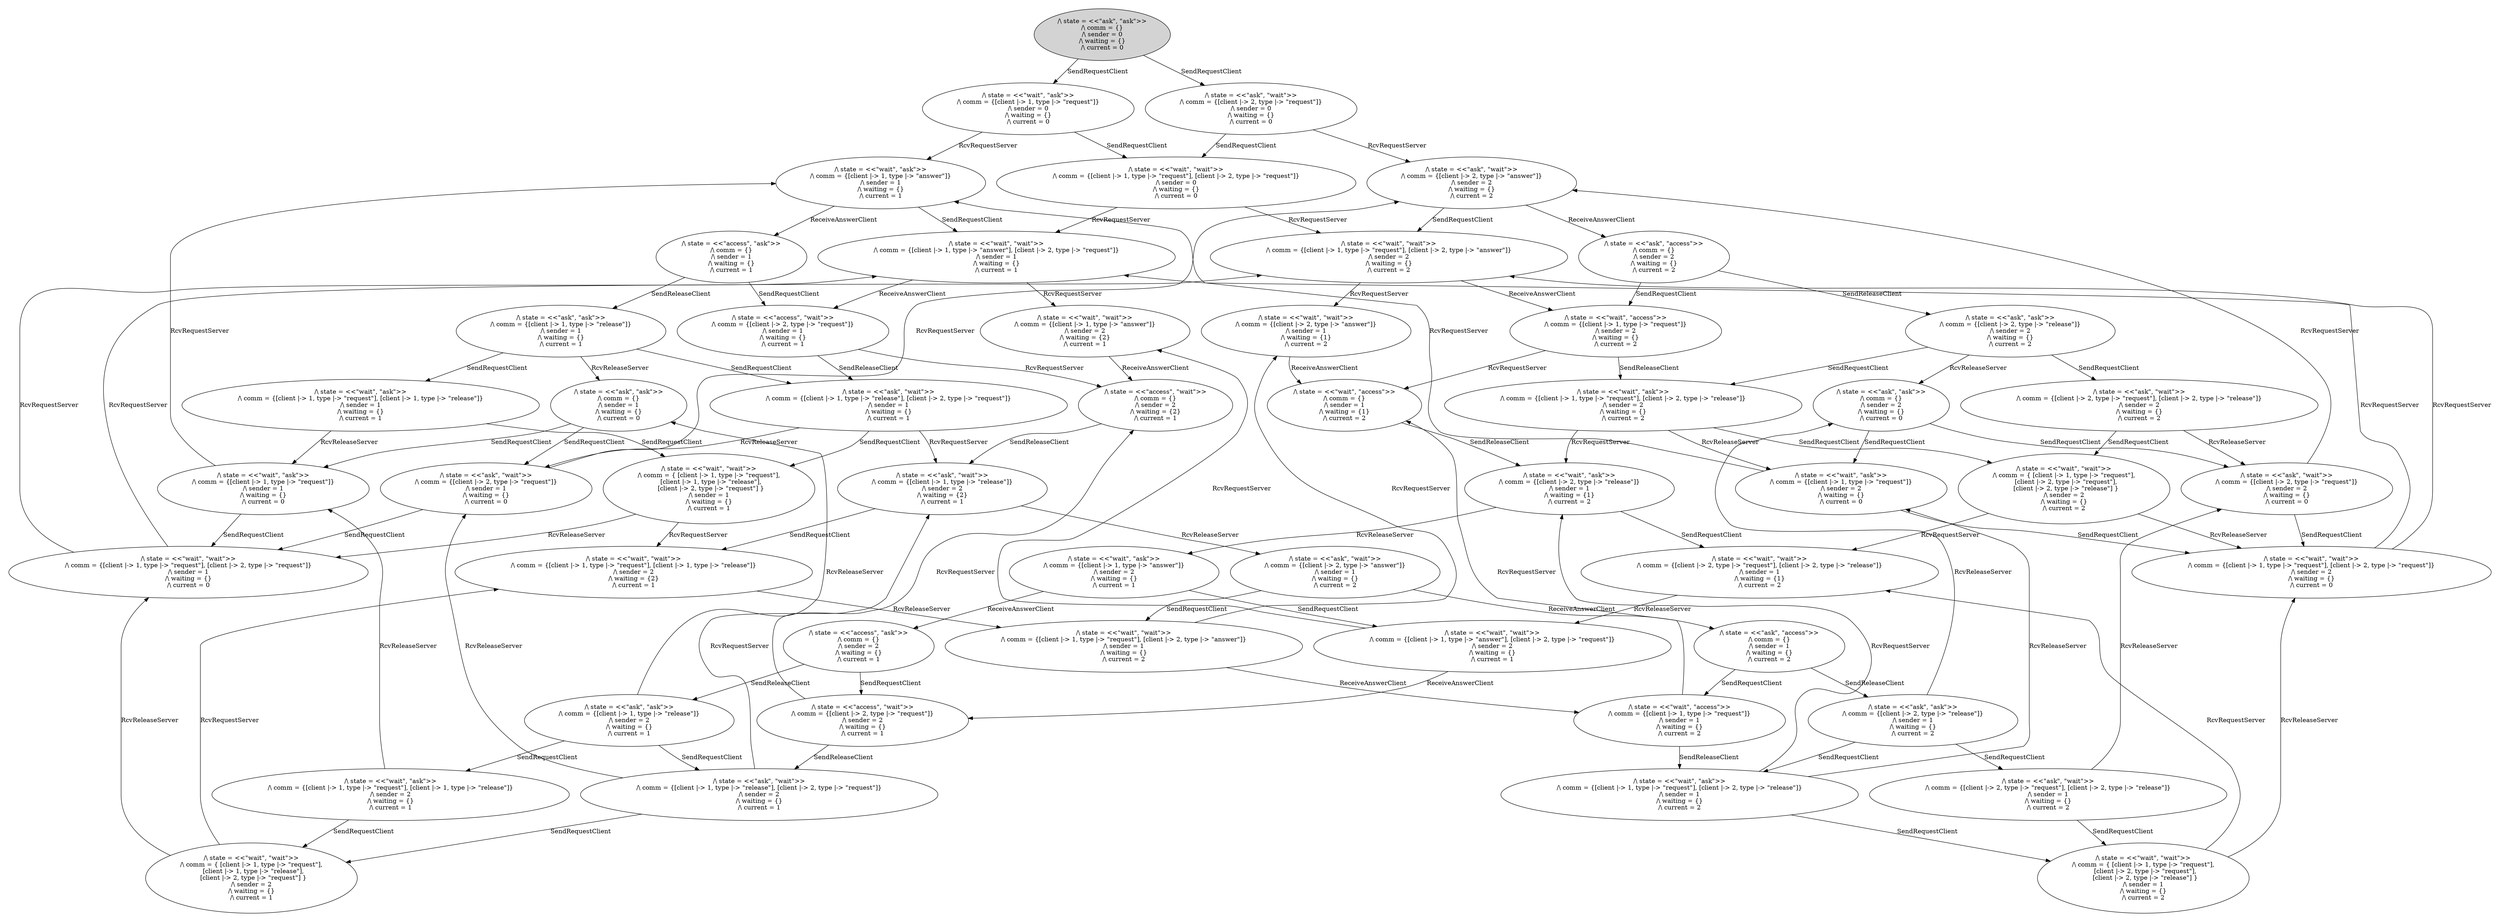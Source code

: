 strict digraph DiskGraph {
nodesep=0.35;
subgraph cluster_graph {
color="white";
-3118685746793989626 [label="/\\ state = <<\"ask\", \"ask\">>\n/\\ comm = {}\n/\\ sender = 0\n/\\ waiting = {}\n/\\ current = 0",style = filled]
-3118685746793989626 -> 6850814076483573907 [label="SendRequestClient",color="black",fontcolor="black"];
6850814076483573907 [label="/\\ state = <<\"wait\", \"ask\">>\n/\\ comm = {[client |-> 1, type |-> \"request\"]}\n/\\ sender = 0\n/\\ waiting = {}\n/\\ current = 0"];
-3118685746793989626 -> 607406726348964133 [label="SendRequestClient",color="black",fontcolor="black"];
607406726348964133 [label="/\\ state = <<\"ask\", \"wait\">>\n/\\ comm = {[client |-> 2, type |-> \"request\"]}\n/\\ sender = 0\n/\\ waiting = {}\n/\\ current = 0"];
6850814076483573907 -> -4757312786517222802 [label="RcvRequestServer",color="black",fontcolor="black"];
-4757312786517222802 [label="/\\ state = <<\"wait\", \"ask\">>\n/\\ comm = {[client |-> 1, type |-> \"answer\"]}\n/\\ sender = 1\n/\\ waiting = {}\n/\\ current = 1"];
607406726348964133 -> -3182034704386601070 [label="RcvRequestServer",color="black",fontcolor="black"];
-3182034704386601070 [label="/\\ state = <<\"ask\", \"wait\">>\n/\\ comm = {[client |-> 2, type |-> \"answer\"]}\n/\\ sender = 2\n/\\ waiting = {}\n/\\ current = 2"];
-4757312786517222802 -> 5907632006248396881 [label="ReceiveAnswerClient",color="black",fontcolor="black"];
5907632006248396881 [label="/\\ state = <<\"access\", \"ask\">>\n/\\ comm = {}\n/\\ sender = 1\n/\\ waiting = {}\n/\\ current = 1"];
6850814076483573907 -> -4757312786517222802 [label="RcvRequestServer",color="black",fontcolor="black"];
-4757312786517222802 -> -4979698800648516646 [label="SendRequestClient",color="black",fontcolor="black"];
-4979698800648516646 [label="/\\ state = <<\"wait\", \"wait\">>\n/\\ comm = {[client |-> 1, type |-> \"answer\"], [client |-> 2, type |-> \"request\"]}\n/\\ sender = 1\n/\\ waiting = {}\n/\\ current = 1"];
6850814076483573907 -> -4717678288934336416 [label="SendRequestClient",color="black",fontcolor="black"];
-3182034704386601070 -> -1353533934005225648 [label="SendRequestClient",color="black",fontcolor="black"];
-1353533934005225648 [label="/\\ state = <<\"wait\", \"wait\">>\n/\\ comm = {[client |-> 1, type |-> \"request\"], [client |-> 2, type |-> \"answer\"]}\n/\\ sender = 2\n/\\ waiting = {}\n/\\ current = 2"];
5907632006248396881 -> 3723095187850623044 [label="SendReleaseClient",color="black",fontcolor="black"];
3723095187850623044 [label="/\\ state = <<\"ask\", \"ask\">>\n/\\ comm = {[client |-> 1, type |-> \"release\"]}\n/\\ sender = 1\n/\\ waiting = {}\n/\\ current = 1"];
-3182034704386601070 -> 1504518250375017865 [label="ReceiveAnswerClient",color="black",fontcolor="black"];
1504518250375017865 [label="/\\ state = <<\"ask\", \"access\">>\n/\\ comm = {}\n/\\ sender = 2\n/\\ waiting = {}\n/\\ current = 2"];
607406726348964133 -> -4717678288934336416 [label="SendRequestClient",color="black",fontcolor="black"];
-4717678288934336416 [label="/\\ state = <<\"wait\", \"wait\">>\n/\\ comm = {[client |-> 1, type |-> \"request\"], [client |-> 2, type |-> \"request\"]}\n/\\ sender = 0\n/\\ waiting = {}\n/\\ current = 0"];
5907632006248396881 -> -3502681348092540023 [label="SendRequestClient",color="black",fontcolor="black"];
-3502681348092540023 [label="/\\ state = <<\"access\", \"wait\">>\n/\\ comm = {[client |-> 2, type |-> \"request\"]}\n/\\ sender = 1\n/\\ waiting = {}\n/\\ current = 1"];
-4979698800648516646 -> 5414426610955642428 [label="RcvRequestServer",color="black",fontcolor="black"];
5414426610955642428 [label="/\\ state = <<\"wait\", \"wait\">>\n/\\ comm = {[client |-> 1, type |-> \"answer\"]}\n/\\ sender = 2\n/\\ waiting = {2}\n/\\ current = 1"];
3723095187850623044 -> 3094925747407522454 [label="RcvReleaseServer",color="black",fontcolor="black"];
3094925747407522454 [label="/\\ state = <<\"ask\", \"ask\">>\n/\\ comm = {}\n/\\ sender = 1\n/\\ waiting = {}\n/\\ current = 0"];
607406726348964133 -> -3182034704386601070 [label="RcvRequestServer",color="black",fontcolor="black"];
-1353533934005225648 -> -830443670702461557 [label="RcvRequestServer",color="black",fontcolor="black"];
-830443670702461557 [label="/\\ state = <<\"wait\", \"wait\">>\n/\\ comm = {[client |-> 2, type |-> \"answer\"]}\n/\\ sender = 1\n/\\ waiting = {1}\n/\\ current = 2"];
1504518250375017865 -> 6445658215188181121 [label="SendRequestClient",color="black",fontcolor="black"];
6445658215188181121 [label="/\\ state = <<\"wait\", \"access\">>\n/\\ comm = {[client |-> 1, type |-> \"request\"]}\n/\\ sender = 2\n/\\ waiting = {}\n/\\ current = 2"];
3723095187850623044 -> 4304206230271987009 [label="SendRequestClient",color="black",fontcolor="black"];
4304206230271987009 [label="/\\ state = <<\"wait\", \"ask\">>\n/\\ comm = {[client |-> 1, type |-> \"request\"], [client |-> 1, type |-> \"release\"]}\n/\\ sender = 1\n/\\ waiting = {}\n/\\ current = 1"];
-4979698800648516646 -> -3502681348092540023 [label="ReceiveAnswerClient",color="black",fontcolor="black"];
3723095187850623044 -> 3094925747407522454 [label="RcvReleaseServer",color="black",fontcolor="black"];
1504518250375017865 -> 6018378372838544557 [label="SendReleaseClient",color="black",fontcolor="black"];
6018378372838544557 [label="/\\ state = <<\"ask\", \"ask\">>\n/\\ comm = {[client |-> 2, type |-> \"release\"]}\n/\\ sender = 2\n/\\ waiting = {}\n/\\ current = 2"];
-1353533934005225648 -> -830443670702461557 [label="RcvRequestServer",color="black",fontcolor="black"];
-4717678288934336416 -> -4979698800648516646 [label="RcvRequestServer",color="black",fontcolor="black"];
3723095187850623044 -> 6027974427140560353 [label="SendRequestClient",color="black",fontcolor="black"];
6027974427140560353 [label="/\\ state = <<\"ask\", \"wait\">>\n/\\ comm = {[client |-> 1, type |-> \"release\"], [client |-> 2, type |-> \"request\"]}\n/\\ sender = 1\n/\\ waiting = {}\n/\\ current = 1"];
-4979698800648516646 -> 5414426610955642428 [label="RcvRequestServer",color="black",fontcolor="black"];
-3502681348092540023 -> -1183456198635520012 [label="RcvRequestServer",color="black",fontcolor="black"];
-1183456198635520012 [label="/\\ state = <<\"access\", \"wait\">>\n/\\ comm = {}\n/\\ sender = 2\n/\\ waiting = {2}\n/\\ current = 1"];
-4717678288934336416 -> -1353533934005225648 [label="RcvRequestServer",color="black",fontcolor="black"];
-1353533934005225648 -> 6445658215188181121 [label="ReceiveAnswerClient",color="black",fontcolor="black"];
-3502681348092540023 -> 6027974427140560353 [label="SendReleaseClient",color="black",fontcolor="black"];
-4717678288934336416 -> -4979698800648516646 [label="RcvRequestServer",color="black",fontcolor="black"];
5414426610955642428 -> -1183456198635520012 [label="ReceiveAnswerClient",color="black",fontcolor="black"];
-4717678288934336416 -> -1353533934005225648 [label="RcvRequestServer",color="black",fontcolor="black"];
-3502681348092540023 -> -1183456198635520012 [label="RcvRequestServer",color="black",fontcolor="black"];
-830443670702461557 -> 8781921639235269228 [label="ReceiveAnswerClient",color="black",fontcolor="black"];
8781921639235269228 [label="/\\ state = <<\"wait\", \"access\">>\n/\\ comm = {}\n/\\ sender = 1\n/\\ waiting = {1}\n/\\ current = 2"];
4304206230271987009 -> -6820232843878848509 [label="RcvReleaseServer",color="black",fontcolor="black"];
3094925747407522454 -> -6820232843878848509 [label="SendRequestClient",color="black",fontcolor="black"];
-6820232843878848509 [label="/\\ state = <<\"wait\", \"ask\">>\n/\\ comm = {[client |-> 1, type |-> \"request\"]}\n/\\ sender = 1\n/\\ waiting = {}\n/\\ current = 0"];
4304206230271987009 -> -6820232843878848509 [label="RcvReleaseServer",color="black",fontcolor="black"];
6018378372838544557 -> 4622506629782261127 [label="RcvReleaseServer",color="black",fontcolor="black"];
4622506629782261127 [label="/\\ state = <<\"ask\", \"ask\">>\n/\\ comm = {}\n/\\ sender = 2\n/\\ waiting = {}\n/\\ current = 0"];
6445658215188181121 -> 8781921639235269228 [label="RcvRequestServer",color="black",fontcolor="black"];
6018378372838544557 -> 6599207929004466600 [label="SendRequestClient",color="black",fontcolor="black"];
6599207929004466600 [label="/\\ state = <<\"wait\", \"ask\">>\n/\\ comm = {[client |-> 1, type |-> \"request\"], [client |-> 2, type |-> \"release\"]}\n/\\ sender = 2\n/\\ waiting = {}\n/\\ current = 2"];
6018378372838544557 -> 4622506629782261127 [label="RcvReleaseServer",color="black",fontcolor="black"];
4304206230271987009 -> 5812090038464947093 [label="SendRequestClient",color="black",fontcolor="black"];
5812090038464947093 [label="/\\ state = <<\"wait\", \"wait\">>\n/\\ comm = { [client |-> 1, type |-> \"request\"],\n  [client |-> 1, type |-> \"release\"],\n  [client |-> 2, type |-> \"request\"] }\n/\\ sender = 1\n/\\ waiting = {}\n/\\ current = 1"];
3094925747407522454 -> -709703467394125387 [label="SendRequestClient",color="black",fontcolor="black"];
-709703467394125387 [label="/\\ state = <<\"ask\", \"wait\">>\n/\\ comm = {[client |-> 2, type |-> \"request\"]}\n/\\ sender = 1\n/\\ waiting = {}\n/\\ current = 0"];
6027974427140560353 -> -709703467394125387 [label="RcvReleaseServer",color="black",fontcolor="black"];
6018378372838544557 -> 3797306522063813637 [label="SendRequestClient",color="black",fontcolor="black"];
3797306522063813637 [label="/\\ state = <<\"ask\", \"wait\">>\n/\\ comm = {[client |-> 2, type |-> \"request\"], [client |-> 2, type |-> \"release\"]}\n/\\ sender = 2\n/\\ waiting = {}\n/\\ current = 2"];
6445658215188181121 -> 8781921639235269228 [label="RcvRequestServer",color="black",fontcolor="black"];
8781921639235269228 -> 4629841208421920853 [label="SendReleaseClient",color="black",fontcolor="black"];
4629841208421920853 [label="/\\ state = <<\"wait\", \"ask\">>\n/\\ comm = {[client |-> 2, type |-> \"release\"]}\n/\\ sender = 1\n/\\ waiting = {1}\n/\\ current = 2"];
6027974427140560353 -> 2347757201009237164 [label="RcvRequestServer",color="black",fontcolor="black"];
-1183456198635520012 -> 2347757201009237164 [label="SendReleaseClient",color="black",fontcolor="black"];
2347757201009237164 [label="/\\ state = <<\"ask\", \"wait\">>\n/\\ comm = {[client |-> 1, type |-> \"release\"]}\n/\\ sender = 2\n/\\ waiting = {2}\n/\\ current = 1"];
6027974427140560353 -> 5812090038464947093 [label="SendRequestClient",color="black",fontcolor="black"];
-6820232843878848509 -> -4757312786517222802 [label="RcvRequestServer",color="black",fontcolor="black"];
6445658215188181121 -> 6599207929004466600 [label="SendReleaseClient",color="black",fontcolor="black"];
-6820232843878848509 -> -4757312786517222802 [label="RcvRequestServer",color="black",fontcolor="black"];
6027974427140560353 -> -709703467394125387 [label="RcvReleaseServer",color="black",fontcolor="black"];
4622506629782261127 -> -3779442005662830830 [label="SendRequestClient",color="black",fontcolor="black"];
-3779442005662830830 [label="/\\ state = <<\"wait\", \"ask\">>\n/\\ comm = {[client |-> 1, type |-> \"request\"]}\n/\\ sender = 2\n/\\ waiting = {}\n/\\ current = 0"];
6027974427140560353 -> 2347757201009237164 [label="RcvRequestServer",color="black",fontcolor="black"];
-6820232843878848509 -> 4669144093116709104 [label="SendRequestClient",color="black",fontcolor="black"];
4669144093116709104 [label="/\\ state = <<\"wait\", \"wait\">>\n/\\ comm = {[client |-> 1, type |-> \"request\"], [client |-> 2, type |-> \"request\"]}\n/\\ sender = 1\n/\\ waiting = {}\n/\\ current = 0"];
6599207929004466600 -> -3779442005662830830 [label="RcvReleaseServer",color="black",fontcolor="black"];
-709703467394125387 -> -3182034704386601070 [label="RcvRequestServer",color="black",fontcolor="black"];
5812090038464947093 -> 4669144093116709104 [label="RcvReleaseServer",color="black",fontcolor="black"];
4622506629782261127 -> -7137163429403625820 [label="SendRequestClient",color="black",fontcolor="black"];
-7137163429403625820 [label="/\\ state = <<\"ask\", \"wait\">>\n/\\ comm = {[client |-> 2, type |-> \"request\"]}\n/\\ sender = 2\n/\\ waiting = {}\n/\\ current = 0"];
5812090038464947093 -> -4883079817223649339 [label="RcvRequestServer",color="black",fontcolor="black"];
-4883079817223649339 [label="/\\ state = <<\"wait\", \"wait\">>\n/\\ comm = {[client |-> 1, type |-> \"request\"], [client |-> 1, type |-> \"release\"]}\n/\\ sender = 2\n/\\ waiting = {2}\n/\\ current = 1"];
-709703467394125387 -> 4669144093116709104 [label="SendRequestClient",color="black",fontcolor="black"];
6599207929004466600 -> 4629841208421920853 [label="RcvRequestServer",color="black",fontcolor="black"];
-709703467394125387 -> -3182034704386601070 [label="RcvRequestServer",color="black",fontcolor="black"];
6599207929004466600 -> -3779442005662830830 [label="RcvReleaseServer",color="black",fontcolor="black"];
5812090038464947093 -> 4669144093116709104 [label="RcvReleaseServer",color="black",fontcolor="black"];
3797306522063813637 -> -7137163429403625820 [label="RcvReleaseServer",color="black",fontcolor="black"];
5812090038464947093 -> -4883079817223649339 [label="RcvRequestServer",color="black",fontcolor="black"];
4629841208421920853 -> -2940935348347773569 [label="RcvReleaseServer",color="black",fontcolor="black"];
-2940935348347773569 [label="/\\ state = <<\"wait\", \"ask\">>\n/\\ comm = {[client |-> 1, type |-> \"answer\"]}\n/\\ sender = 2\n/\\ waiting = {}\n/\\ current = 1"];
6599207929004466600 -> 4629841208421920853 [label="RcvRequestServer",color="black",fontcolor="black"];
4629841208421920853 -> -2940935348347773569 [label="RcvReleaseServer",color="black",fontcolor="black"];
2347757201009237164 -> -5115465119648544637 [label="RcvReleaseServer",color="black",fontcolor="black"];
-5115465119648544637 [label="/\\ state = <<\"ask\", \"wait\">>\n/\\ comm = {[client |-> 2, type |-> \"answer\"]}\n/\\ sender = 1\n/\\ waiting = {}\n/\\ current = 2"];
3797306522063813637 -> 4016548947713788529 [label="SendRequestClient",color="black",fontcolor="black"];
4016548947713788529 [label="/\\ state = <<\"wait\", \"wait\">>\n/\\ comm = { [client |-> 1, type |-> \"request\"],\n  [client |-> 2, type |-> \"request\"],\n  [client |-> 2, type |-> \"release\"] }\n/\\ sender = 2\n/\\ waiting = {}\n/\\ current = 2"];
2347757201009237164 -> -4883079817223649339 [label="SendRequestClient",color="black",fontcolor="black"];
4629841208421920853 -> -4912377586786829335 [label="SendRequestClient",color="black",fontcolor="black"];
-4912377586786829335 [label="/\\ state = <<\"wait\", \"wait\">>\n/\\ comm = {[client |-> 2, type |-> \"request\"], [client |-> 2, type |-> \"release\"]}\n/\\ sender = 1\n/\\ waiting = {1}\n/\\ current = 2"];
6599207929004466600 -> 4016548947713788529 [label="SendRequestClient",color="black",fontcolor="black"];
-3779442005662830830 -> -4757312786517222802 [label="RcvRequestServer",color="black",fontcolor="black"];
2347757201009237164 -> -5115465119648544637 [label="RcvReleaseServer",color="black",fontcolor="black"];
3797306522063813637 -> -7137163429403625820 [label="RcvReleaseServer",color="black",fontcolor="black"];
-7137163429403625820 -> -3182034704386601070 [label="RcvRequestServer",color="black",fontcolor="black"];
-3779442005662830830 -> -4757312786517222802 [label="RcvRequestServer",color="black",fontcolor="black"];
4669144093116709104 -> -4979698800648516646 [label="RcvRequestServer",color="black",fontcolor="black"];
-3779442005662830830 -> 3033510837159821281 [label="SendRequestClient",color="black",fontcolor="black"];
-7137163429403625820 -> 3033510837159821281 [label="SendRequestClient",color="black",fontcolor="black"];
3033510837159821281 [label="/\\ state = <<\"wait\", \"wait\">>\n/\\ comm = {[client |-> 1, type |-> \"request\"], [client |-> 2, type |-> \"request\"]}\n/\\ sender = 2\n/\\ waiting = {}\n/\\ current = 0"];
-4883079817223649339 -> -8655254555743834047 [label="RcvReleaseServer",color="black",fontcolor="black"];
-8655254555743834047 [label="/\\ state = <<\"wait\", \"wait\">>\n/\\ comm = {[client |-> 1, type |-> \"request\"], [client |-> 2, type |-> \"answer\"]}\n/\\ sender = 1\n/\\ waiting = {}\n/\\ current = 2"];
-7137163429403625820 -> -3182034704386601070 [label="RcvRequestServer",color="black",fontcolor="black"];
-2940935348347773569 -> 4262995534757314368 [label="ReceiveAnswerClient",color="black",fontcolor="black"];
4262995534757314368 [label="/\\ state = <<\"access\", \"ask\">>\n/\\ comm = {}\n/\\ sender = 2\n/\\ waiting = {}\n/\\ current = 1"];
4669144093116709104 -> -1353533934005225648 [label="RcvRequestServer",color="black",fontcolor="black"];
-2940935348347773569 -> -3444799018720768821 [label="SendRequestClient",color="black",fontcolor="black"];
-3444799018720768821 [label="/\\ state = <<\"wait\", \"wait\">>\n/\\ comm = {[client |-> 1, type |-> \"answer\"], [client |-> 2, type |-> \"request\"]}\n/\\ sender = 2\n/\\ waiting = {}\n/\\ current = 1"];
-5115465119648544637 -> -8655254555743834047 [label="SendRequestClient",color="black",fontcolor="black"];
-4883079817223649339 -> -8655254555743834047 [label="RcvReleaseServer",color="black",fontcolor="black"];
4016548947713788529 -> 3033510837159821281 [label="RcvReleaseServer",color="black",fontcolor="black"];
-5115465119648544637 -> 9093907534729786008 [label="ReceiveAnswerClient",color="black",fontcolor="black"];
9093907534729786008 [label="/\\ state = <<\"ask\", \"access\">>\n/\\ comm = {}\n/\\ sender = 1\n/\\ waiting = {}\n/\\ current = 2"];
4669144093116709104 -> -4979698800648516646 [label="RcvRequestServer",color="black",fontcolor="black"];
3033510837159821281 -> -4979698800648516646 [label="RcvRequestServer",color="black",fontcolor="black"];
4016548947713788529 -> -4912377586786829335 [label="RcvRequestServer",color="black",fontcolor="black"];
-4912377586786829335 -> -3444799018720768821 [label="RcvReleaseServer",color="black",fontcolor="black"];
4016548947713788529 -> 3033510837159821281 [label="RcvReleaseServer",color="black",fontcolor="black"];
3033510837159821281 -> -1353533934005225648 [label="RcvRequestServer",color="black",fontcolor="black"];
4669144093116709104 -> -1353533934005225648 [label="RcvRequestServer",color="black",fontcolor="black"];
3033510837159821281 -> -4979698800648516646 [label="RcvRequestServer",color="black",fontcolor="black"];
4016548947713788529 -> -4912377586786829335 [label="RcvRequestServer",color="black",fontcolor="black"];
-4912377586786829335 -> -3444799018720768821 [label="RcvReleaseServer",color="black",fontcolor="black"];
3033510837159821281 -> -1353533934005225648 [label="RcvRequestServer",color="black",fontcolor="black"];
-8655254555743834047 -> -830443670702461557 [label="RcvRequestServer",color="black",fontcolor="black"];
9093907534729786008 -> 3721803048129820560 [label="SendRequestClient",color="black",fontcolor="black"];
3721803048129820560 [label="/\\ state = <<\"wait\", \"access\">>\n/\\ comm = {[client |-> 1, type |-> \"request\"]}\n/\\ sender = 1\n/\\ waiting = {}\n/\\ current = 2"];
-3444799018720768821 -> 5414426610955642428 [label="RcvRequestServer",color="black",fontcolor="black"];
4262995534757314368 -> 6448596667543174997 [label="SendReleaseClient",color="black",fontcolor="black"];
6448596667543174997 [label="/\\ state = <<\"ask\", \"ask\">>\n/\\ comm = {[client |-> 1, type |-> \"release\"]}\n/\\ sender = 2\n/\\ waiting = {}\n/\\ current = 1"];
-3444799018720768821 -> -6505755295737836392 [label="ReceiveAnswerClient",color="black",fontcolor="black"];
-6505755295737836392 [label="/\\ state = <<\"access\", \"wait\">>\n/\\ comm = {[client |-> 2, type |-> \"request\"]}\n/\\ sender = 2\n/\\ waiting = {}\n/\\ current = 1"];
9093907534729786008 -> 4129942585518035900 [label="SendReleaseClient",color="black",fontcolor="black"];
4129942585518035900 [label="/\\ state = <<\"ask\", \"ask\">>\n/\\ comm = {[client |-> 2, type |-> \"release\"]}\n/\\ sender = 1\n/\\ waiting = {}\n/\\ current = 2"];
-8655254555743834047 -> -830443670702461557 [label="RcvRequestServer",color="black",fontcolor="black"];
3721803048129820560 -> 8781921639235269228 [label="RcvRequestServer",color="black",fontcolor="black"];
-3444799018720768821 -> 5414426610955642428 [label="RcvRequestServer",color="black",fontcolor="black"];
4262995534757314368 -> -6505755295737836392 [label="SendRequestClient",color="black",fontcolor="black"];
6448596667543174997 -> 3094925747407522454 [label="RcvReleaseServer",color="black",fontcolor="black"];
3721803048129820560 -> 8781921639235269228 [label="RcvRequestServer",color="black",fontcolor="black"];
-8655254555743834047 -> 3721803048129820560 [label="ReceiveAnswerClient",color="black",fontcolor="black"];
3721803048129820560 -> 3548849140200924857 [label="SendReleaseClient",color="black",fontcolor="black"];
3548849140200924857 [label="/\\ state = <<\"wait\", \"ask\">>\n/\\ comm = {[client |-> 1, type |-> \"request\"], [client |-> 2, type |-> \"release\"]}\n/\\ sender = 1\n/\\ waiting = {}\n/\\ current = 2"];
6448596667543174997 -> 5867784711694338640 [label="SendRequestClient",color="black",fontcolor="black"];
5867784711694338640 [label="/\\ state = <<\"wait\", \"ask\">>\n/\\ comm = {[client |-> 1, type |-> \"request\"], [client |-> 1, type |-> \"release\"]}\n/\\ sender = 2\n/\\ waiting = {}\n/\\ current = 1"];
-6505755295737836392 -> -1183456198635520012 [label="RcvRequestServer",color="black",fontcolor="black"];
6448596667543174997 -> 3094925747407522454 [label="RcvReleaseServer",color="black",fontcolor="black"];
3548849140200924857 -> -3779442005662830830 [label="RcvReleaseServer",color="black",fontcolor="black"];
4129942585518035900 -> 4622506629782261127 [label="RcvReleaseServer",color="black",fontcolor="black"];
3548849140200924857 -> 4629841208421920853 [label="RcvRequestServer",color="black",fontcolor="black"];
4129942585518035900 -> 3548849140200924857 [label="SendRequestClient",color="black",fontcolor="black"];
6448596667543174997 -> 4139574511391134448 [label="SendRequestClient",color="black",fontcolor="black"];
-6505755295737836392 -> 4139574511391134448 [label="SendReleaseClient",color="black",fontcolor="black"];
4139574511391134448 [label="/\\ state = <<\"ask\", \"wait\">>\n/\\ comm = {[client |-> 1, type |-> \"release\"], [client |-> 2, type |-> \"request\"]}\n/\\ sender = 2\n/\\ waiting = {}\n/\\ current = 1"];
5867784711694338640 -> -6820232843878848509 [label="RcvReleaseServer",color="black",fontcolor="black"];
4129942585518035900 -> 4622506629782261127 [label="RcvReleaseServer",color="black",fontcolor="black"];
3548849140200924857 -> -3779442005662830830 [label="RcvReleaseServer",color="black",fontcolor="black"];
-6505755295737836392 -> -1183456198635520012 [label="RcvRequestServer",color="black",fontcolor="black"];
3548849140200924857 -> 4629841208421920853 [label="RcvRequestServer",color="black",fontcolor="black"];
4139574511391134448 -> -709703467394125387 [label="RcvReleaseServer",color="black",fontcolor="black"];
4129942585518035900 -> 6802597015223270164 [label="SendRequestClient",color="black",fontcolor="black"];
6802597015223270164 [label="/\\ state = <<\"ask\", \"wait\">>\n/\\ comm = {[client |-> 2, type |-> \"request\"], [client |-> 2, type |-> \"release\"]}\n/\\ sender = 1\n/\\ waiting = {}\n/\\ current = 2"];
5867784711694338640 -> -6820232843878848509 [label="RcvReleaseServer",color="black",fontcolor="black"];
3548849140200924857 -> 6730829913119772000 [label="SendRequestClient",color="black",fontcolor="black"];
6730829913119772000 [label="/\\ state = <<\"wait\", \"wait\">>\n/\\ comm = { [client |-> 1, type |-> \"request\"],\n  [client |-> 2, type |-> \"request\"],\n  [client |-> 2, type |-> \"release\"] }\n/\\ sender = 1\n/\\ waiting = {}\n/\\ current = 2"];
6802597015223270164 -> -7137163429403625820 [label="RcvReleaseServer",color="black",fontcolor="black"];
4139574511391134448 -> 2347757201009237164 [label="RcvRequestServer",color="black",fontcolor="black"];
6802597015223270164 -> 6730829913119772000 [label="SendRequestClient",color="black",fontcolor="black"];
6730829913119772000 -> 3033510837159821281 [label="RcvReleaseServer",color="black",fontcolor="black"];
5867784711694338640 -> 4214703774442906756 [label="SendRequestClient",color="black",fontcolor="black"];
4214703774442906756 [label="/\\ state = <<\"wait\", \"wait\">>\n/\\ comm = { [client |-> 1, type |-> \"request\"],\n  [client |-> 1, type |-> \"release\"],\n  [client |-> 2, type |-> \"request\"] }\n/\\ sender = 2\n/\\ waiting = {}\n/\\ current = 1"];
6730829913119772000 -> -4912377586786829335 [label="RcvRequestServer",color="black",fontcolor="black"];
6802597015223270164 -> -7137163429403625820 [label="RcvReleaseServer",color="black",fontcolor="black"];
4139574511391134448 -> 4214703774442906756 [label="SendRequestClient",color="black",fontcolor="black"];
6730829913119772000 -> 3033510837159821281 [label="RcvReleaseServer",color="black",fontcolor="black"];
4214703774442906756 -> 4669144093116709104 [label="RcvReleaseServer",color="black",fontcolor="black"];
6730829913119772000 -> -4912377586786829335 [label="RcvRequestServer",color="black",fontcolor="black"];
4139574511391134448 -> -709703467394125387 [label="RcvReleaseServer",color="black",fontcolor="black"];
4214703774442906756 -> -4883079817223649339 [label="RcvRequestServer",color="black",fontcolor="black"];
4139574511391134448 -> 2347757201009237164 [label="RcvRequestServer",color="black",fontcolor="black"];
4214703774442906756 -> 4669144093116709104 [label="RcvReleaseServer",color="black",fontcolor="black"];
4214703774442906756 -> -4883079817223649339 [label="RcvRequestServer",color="black",fontcolor="black"];
{rank = same; -3118685746793989626;}
{rank = same; 6850814076483573907;607406726348964133;}
{rank = same; -4757312786517222802;-3182034704386601070;-4717678288934336416;}
{rank = same; -4979698800648516646;5907632006248396881;-1353533934005225648;1504518250375017865;}
{rank = same; 5414426610955642428;6445658215188181121;6018378372838544557;3723095187850623044;-3502681348092540023;-830443670702461557;}
{rank = same; 6027974427140560353;-1183456198635520012;4622506629782261127;6599207929004466600;4304206230271987009;3094925747407522454;3797306522063813637;8781921639235269228;}
{rank = same; -6820232843878848509;2347757201009237164;4016548947713788529;-7137163429403625820;-709703467394125387;4629841208421920853;-3779442005662830830;5812090038464947093;}
{rank = same; -5115465119648544637;3033510837159821281;-2940935348347773569;-4883079817223649339;4669144093116709104;-4912377586786829335;}
{rank = same; 9093907534729786008;-3444799018720768821;4262995534757314368;-8655254555743834047;}
{rank = same; 4129942585518035900;6448596667543174997;-6505755295737836392;3721803048129820560;}
{rank = same; 6802597015223270164;3548849140200924857;5867784711694338640;4139574511391134448;}
{rank = same; 4214703774442906756;6730829913119772000;}
}
}